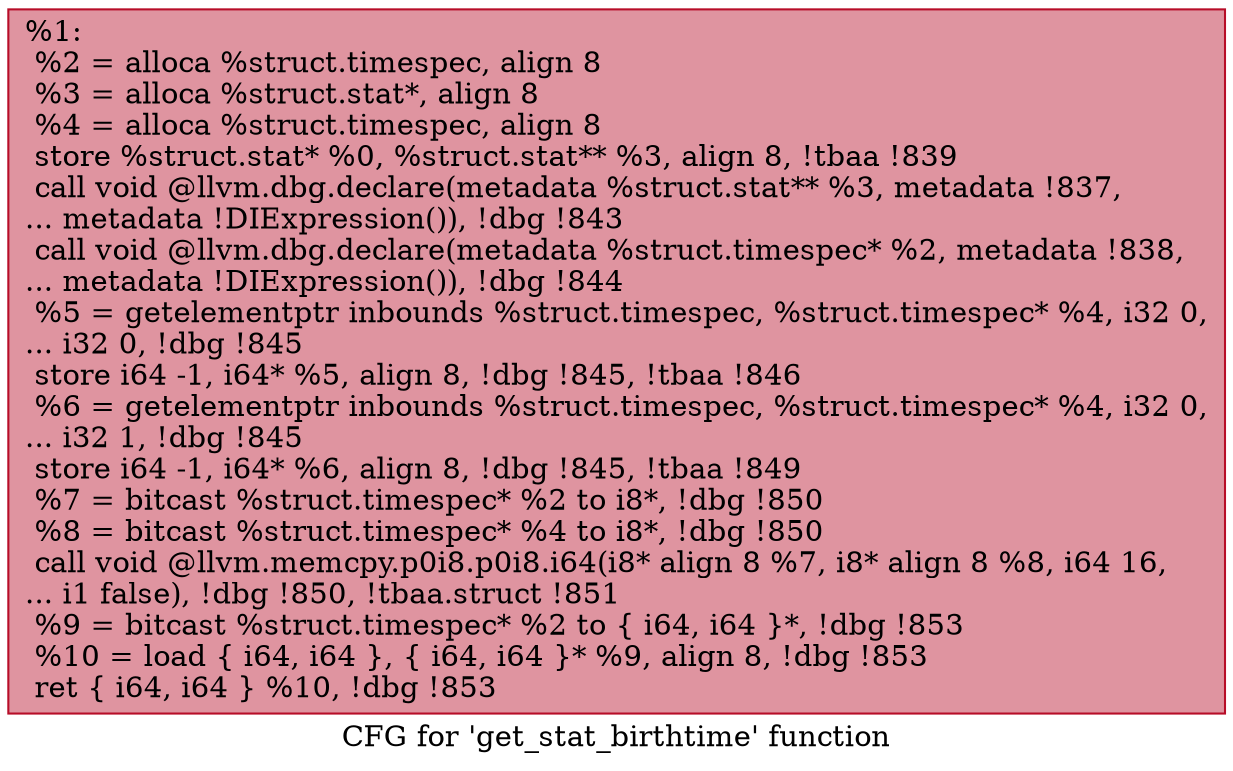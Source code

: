 digraph "CFG for 'get_stat_birthtime' function" {
	label="CFG for 'get_stat_birthtime' function";

	Node0x26e4560 [shape=record,color="#b70d28ff", style=filled, fillcolor="#b70d2870",label="{%1:\l  %2 = alloca %struct.timespec, align 8\l  %3 = alloca %struct.stat*, align 8\l  %4 = alloca %struct.timespec, align 8\l  store %struct.stat* %0, %struct.stat** %3, align 8, !tbaa !839\l  call void @llvm.dbg.declare(metadata %struct.stat** %3, metadata !837,\l... metadata !DIExpression()), !dbg !843\l  call void @llvm.dbg.declare(metadata %struct.timespec* %2, metadata !838,\l... metadata !DIExpression()), !dbg !844\l  %5 = getelementptr inbounds %struct.timespec, %struct.timespec* %4, i32 0,\l... i32 0, !dbg !845\l  store i64 -1, i64* %5, align 8, !dbg !845, !tbaa !846\l  %6 = getelementptr inbounds %struct.timespec, %struct.timespec* %4, i32 0,\l... i32 1, !dbg !845\l  store i64 -1, i64* %6, align 8, !dbg !845, !tbaa !849\l  %7 = bitcast %struct.timespec* %2 to i8*, !dbg !850\l  %8 = bitcast %struct.timespec* %4 to i8*, !dbg !850\l  call void @llvm.memcpy.p0i8.p0i8.i64(i8* align 8 %7, i8* align 8 %8, i64 16,\l... i1 false), !dbg !850, !tbaa.struct !851\l  %9 = bitcast %struct.timespec* %2 to \{ i64, i64 \}*, !dbg !853\l  %10 = load \{ i64, i64 \}, \{ i64, i64 \}* %9, align 8, !dbg !853\l  ret \{ i64, i64 \} %10, !dbg !853\l}"];
}
